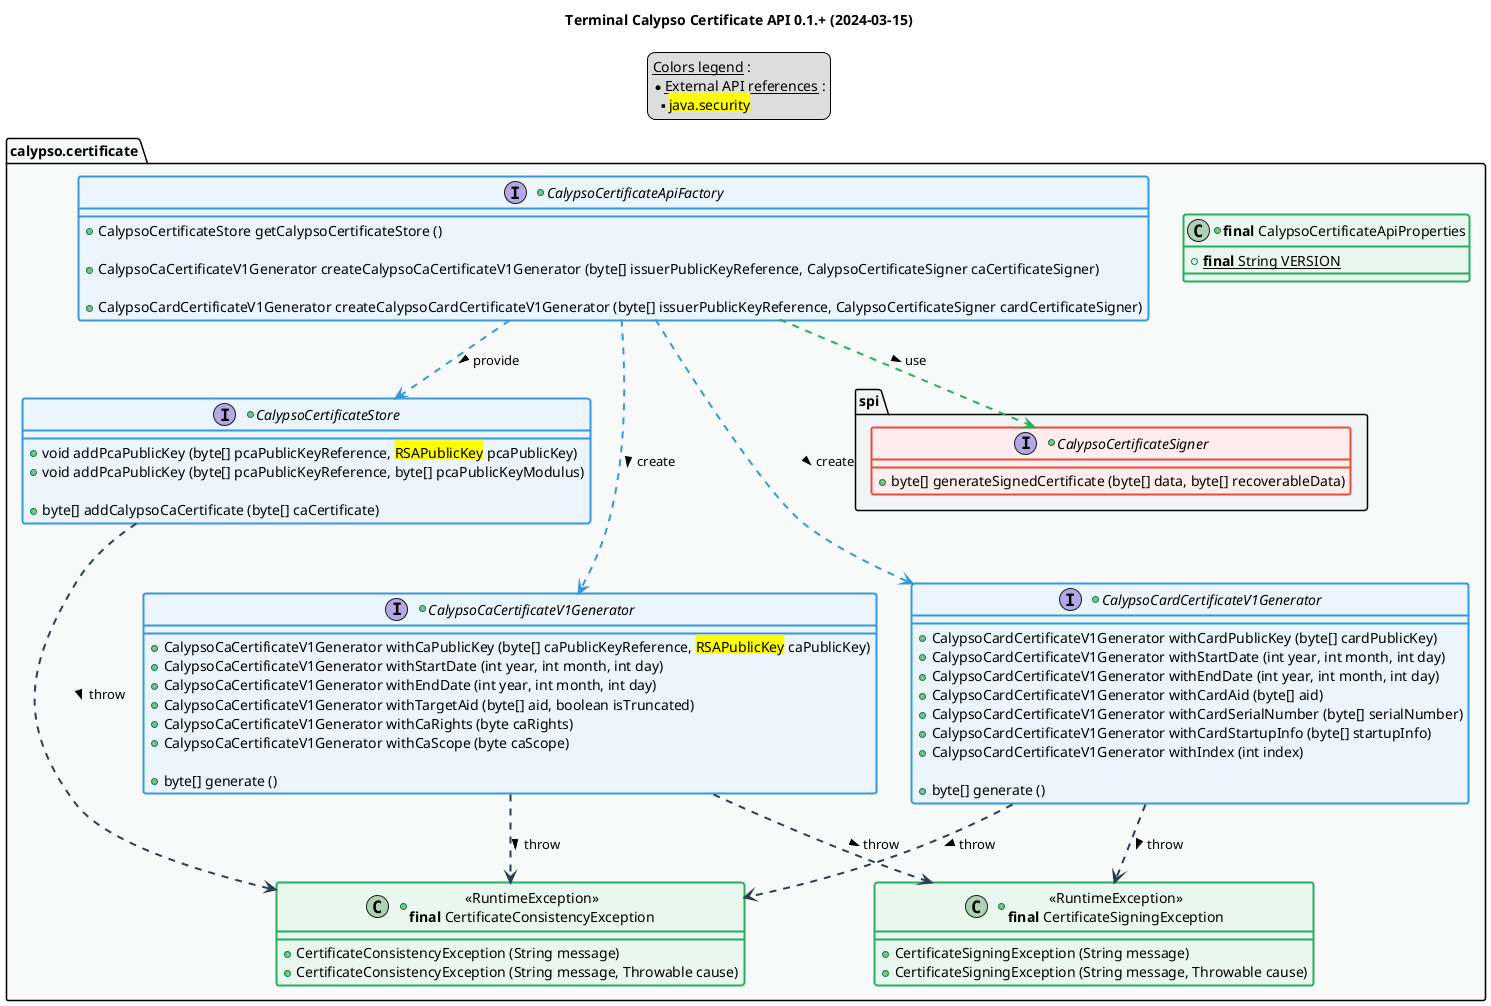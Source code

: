 @startuml
title
    Terminal Calypso Certificate API 0.1.+ (2024-03-15)
end title

' == THEME ==

'Couleurs issues de : https://htmlcolorcodes.com/fr/tableau-de-couleur/tableau-de-couleur-design-plat/
!define C_GREY1 F8F9F9
!define C_GREY2 F2F3F4
!define C_GREY3 E5E7E9
!define C_GREY4 D7DBDD
!define C_GREY5 CACFD2
!define C_GREY6 BDC3C7
!define C_LINK 3498DB
!define C_USE 27AE60
!define C_THROW 2C3E50

' -- Styles that don't work with new version of plantuml --
skinparam stereotypeABorderColor #A9DCDF
skinparam stereotypeIBorderColor #B4A7E5
skinparam stereotypeCBorderColor #ADD1B2
skinparam stereotypeEBorderColor #EB93DF
' -- END --

skinparam ClassBorderThickness 2
skinparam ArrowThickness 2

' Yellow
skinparam ClassBackgroundColor #FEFECE
skinparam ClassBorderColor #D4AC0D
' Red
skinparam ClassBackgroundColor<<red>> #FDEDEC
skinparam ClassBorderColor<<red>> #E74C3C
hide <<red>> stereotype
' Purple
skinparam ClassBackgroundColor<<purple>> #F4ECF7
skinparam ClassBorderColor<<purple>> #8E44AD
hide <<purple>> stereotype
' blue
skinparam ClassBackgroundColor<<blue>> #EBF5FB
skinparam ClassBorderColor<<blue>> #3498DB
hide <<blue>> stereotype
' Green
skinparam ClassBackgroundColor<<green>> #E9F7EF
skinparam ClassBorderColor<<green>> #27AE60
hide <<green>> stereotype
' Grey
skinparam ClassBackgroundColor<<grey>> #EAECEE
skinparam ClassBorderColor<<grey>> #2C3E50
hide <<grey>> stereotype

' == CONTENT ==

legend top
    __Colors legend__ :
    * __External API references__ :
    ** <back:yellow>java.security</back>
end legend

package "calypso.certificate" as api {
    +class "**final** CalypsoCertificateApiProperties" as ApiProperties <<green>> {
        +{static} **final** String VERSION
    }
    +interface CalypsoCertificateApiFactory <<blue>> {
        +CalypsoCertificateStore getCalypsoCertificateStore ()

        +CalypsoCaCertificateV1Generator createCalypsoCaCertificateV1Generator (byte[] issuerPublicKeyReference, CalypsoCertificateSigner caCertificateSigner)

        +CalypsoCardCertificateV1Generator createCalypsoCardCertificateV1Generator (byte[] issuerPublicKeyReference, CalypsoCertificateSigner cardCertificateSigner)
    }
    +interface CalypsoCertificateStore <<blue>> {
        +void addPcaPublicKey (byte[] pcaPublicKeyReference, <back:yellow>RSAPublicKey</back> pcaPublicKey)
        +void addPcaPublicKey (byte[] pcaPublicKeyReference, byte[] pcaPublicKeyModulus)

        +byte[] addCalypsoCaCertificate (byte[] caCertificate)
    }
    package "spi" as spi {
        +interface CalypsoCertificateSigner <<red>> {
            +byte[] generateSignedCertificate (byte[] data, byte[] recoverableData)
        }
    }
    +interface CalypsoCaCertificateV1Generator <<blue>> {
        +CalypsoCaCertificateV1Generator withCaPublicKey (byte[] caPublicKeyReference, <back:yellow>RSAPublicKey</back> caPublicKey)
        +CalypsoCaCertificateV1Generator withStartDate (int year, int month, int day)
        +CalypsoCaCertificateV1Generator withEndDate (int year, int month, int day)
        +CalypsoCaCertificateV1Generator withTargetAid (byte[] aid, boolean isTruncated)
        +CalypsoCaCertificateV1Generator withCaRights (byte caRights)
        +CalypsoCaCertificateV1Generator withCaScope (byte caScope)

        +byte[] generate ()
    }
    +interface CalypsoCardCertificateV1Generator <<blue>> {
        +CalypsoCardCertificateV1Generator withCardPublicKey (byte[] cardPublicKey)
        +CalypsoCardCertificateV1Generator withStartDate (int year, int month, int day)
        +CalypsoCardCertificateV1Generator withEndDate (int year, int month, int day)
        +CalypsoCardCertificateV1Generator withCardAid (byte[] aid)
        +CalypsoCardCertificateV1Generator withCardSerialNumber (byte[] serialNumber)
        +CalypsoCardCertificateV1Generator withCardStartupInfo (byte[] startupInfo)
        +CalypsoCardCertificateV1Generator withIndex (int index)

        +byte[] generate ()
    }
    +class "<<RuntimeException>>\n**final** CertificateSigningException" as CertificateSigningException <<green>> {
        +CertificateSigningException (String message)
        +CertificateSigningException (String message, Throwable cause)
    }
    +class "<<RuntimeException>>\n**final** CertificateConsistencyException" as CertificateConsistencyException <<green>> {
        +CertificateConsistencyException (String message)
        +CertificateConsistencyException (String message, Throwable cause)
    }
}

' Associations

CalypsoCertificateApiFactory ..> CalypsoCertificateStore #C_LINK : provide >
CalypsoCertificateApiFactory ...> CalypsoCaCertificateV1Generator #C_LINK : create >
CalypsoCertificateApiFactory ...> CalypsoCardCertificateV1Generator #C_LINK : create >
CalypsoCertificateApiFactory ..> CalypsoCertificateSigner #C_USE : use >

CalypsoCaCertificateV1Generator ..> CertificateSigningException #C_THROW : throw >
CalypsoCaCertificateV1Generator ..> CertificateConsistencyException #C_THROW : throw >

CalypsoCardCertificateV1Generator ..> CertificateSigningException #C_THROW : throw >
CalypsoCardCertificateV1Generator ..> CertificateConsistencyException #C_THROW : throw >

CalypsoCertificateStore ...> CertificateConsistencyException #C_THROW : throw >

' == LAYOUT ==

'CalypsoCaCertificateV1 -[hidden]- CertificateConsistencyException
'CertificateConsistencyException -[hidden]right- CertificateSigningException
'CalypsoCertificateApiFactory -[hidden]- CalypsoCaCertificateV1Generator
'CalypsoCertificateApiFactory -[hidden]- CalypsoCardCertificateV1Generator

' == STYLE ==

package api #C_GREY1 {}
package api.spi #C_GREY2 {}

@enduml